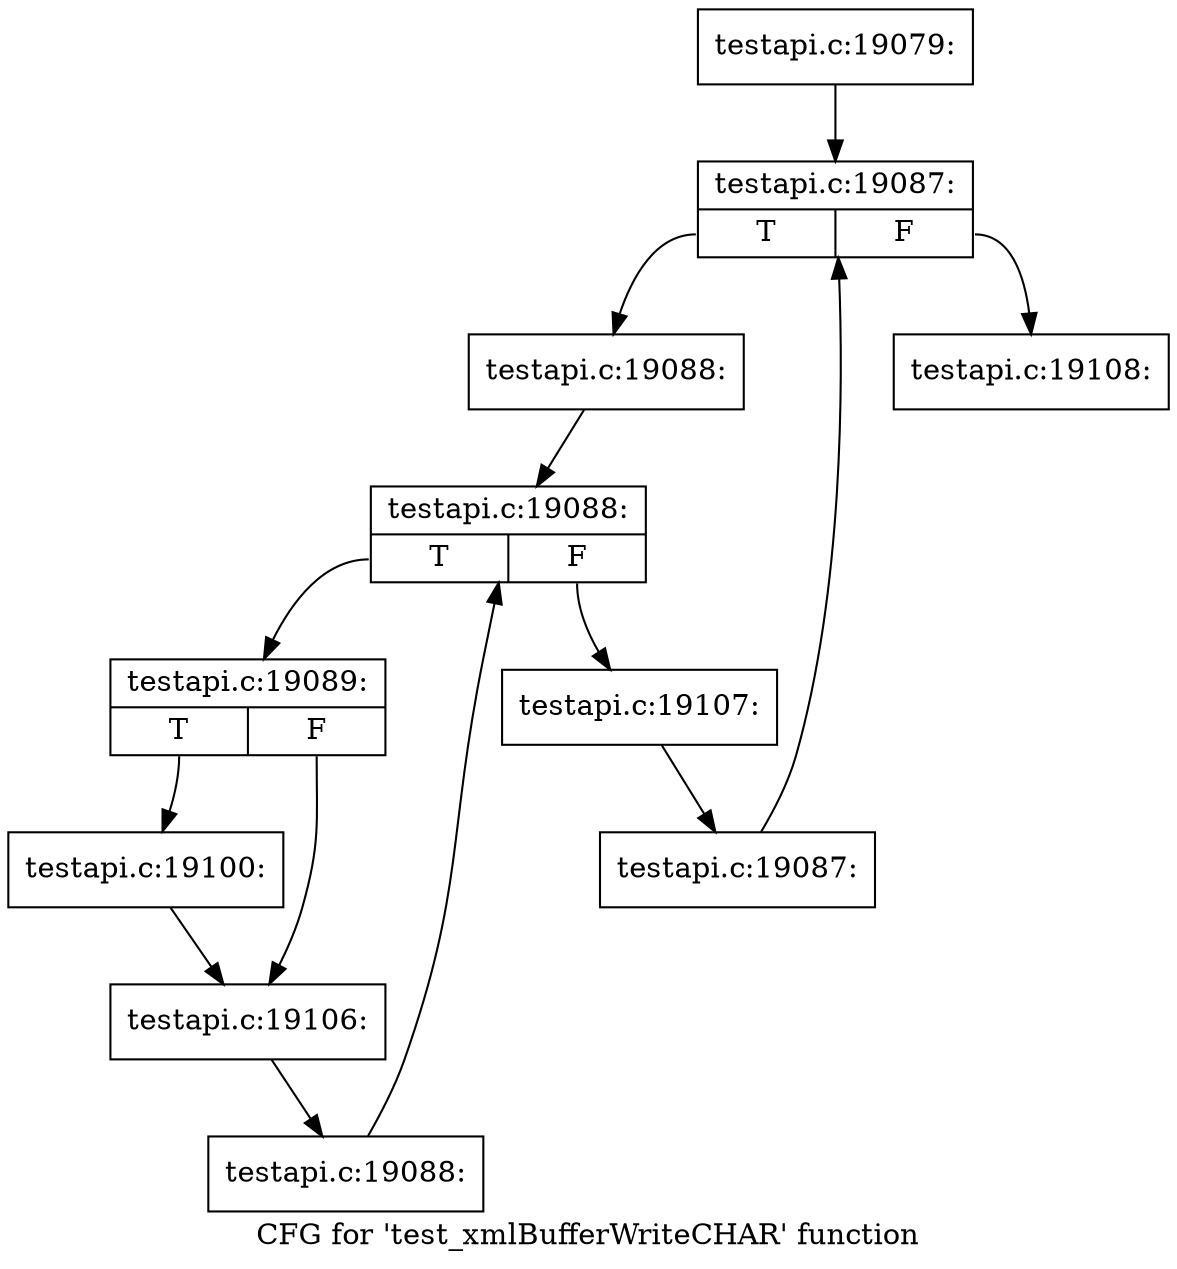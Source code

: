 digraph "CFG for 'test_xmlBufferWriteCHAR' function" {
	label="CFG for 'test_xmlBufferWriteCHAR' function";

	Node0x4b37b10 [shape=record,label="{testapi.c:19079:}"];
	Node0x4b37b10 -> Node0x4b3df30;
	Node0x4b3df30 [shape=record,label="{testapi.c:19087:|{<s0>T|<s1>F}}"];
	Node0x4b3df30:s0 -> Node0x4b3e210;
	Node0x4b3df30:s1 -> Node0x4b3dd90;
	Node0x4b3e210 [shape=record,label="{testapi.c:19088:}"];
	Node0x4b3e210 -> Node0x4b3e600;
	Node0x4b3e600 [shape=record,label="{testapi.c:19088:|{<s0>T|<s1>F}}"];
	Node0x4b3e600:s0 -> Node0x4b3e880;
	Node0x4b3e600:s1 -> Node0x4b3e4e0;
	Node0x4b3e880 [shape=record,label="{testapi.c:19089:|{<s0>T|<s1>F}}"];
	Node0x4b3e880:s0 -> Node0x4b3f970;
	Node0x4b3e880:s1 -> Node0x4b40240;
	Node0x4b3f970 [shape=record,label="{testapi.c:19100:}"];
	Node0x4b3f970 -> Node0x4b40240;
	Node0x4b40240 [shape=record,label="{testapi.c:19106:}"];
	Node0x4b40240 -> Node0x4b3e7f0;
	Node0x4b3e7f0 [shape=record,label="{testapi.c:19088:}"];
	Node0x4b3e7f0 -> Node0x4b3e600;
	Node0x4b3e4e0 [shape=record,label="{testapi.c:19107:}"];
	Node0x4b3e4e0 -> Node0x4b3e180;
	Node0x4b3e180 [shape=record,label="{testapi.c:19087:}"];
	Node0x4b3e180 -> Node0x4b3df30;
	Node0x4b3dd90 [shape=record,label="{testapi.c:19108:}"];
}
